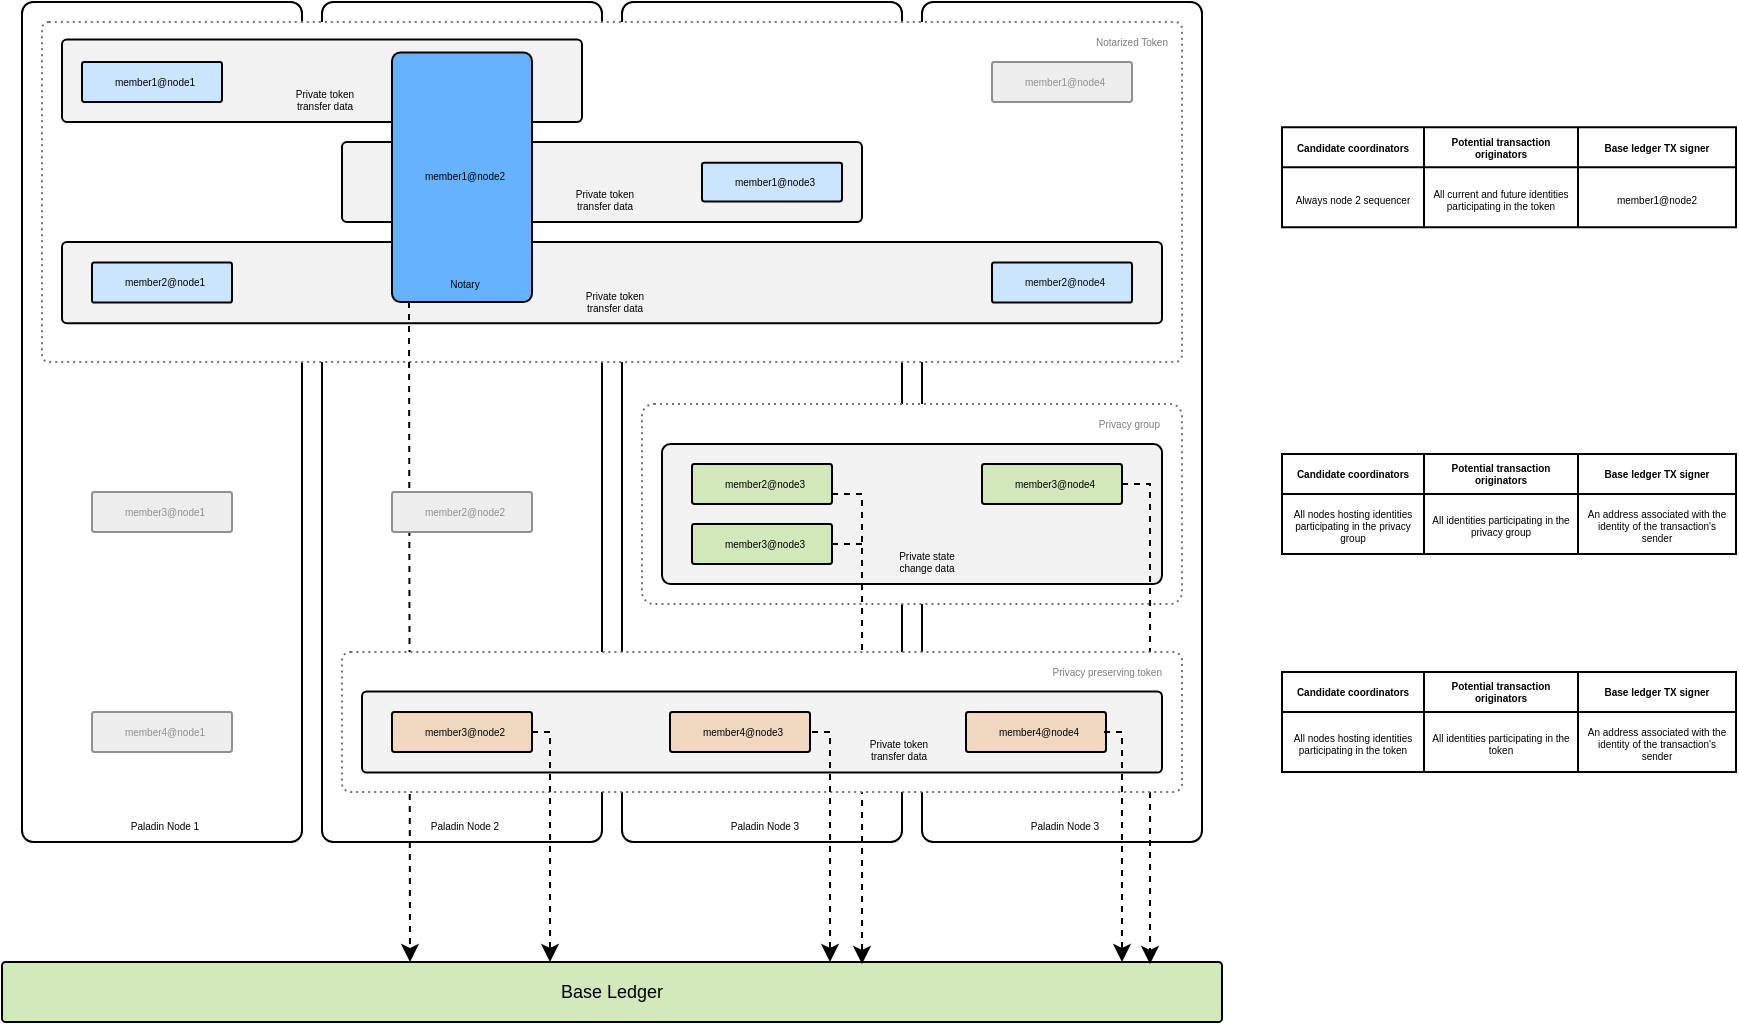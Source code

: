 <mxfile version="25.0.1">
  <diagram name="Page-1" id="tseofZP5oSliSnW_sVjo">
    <mxGraphModel grid="1" page="1" gridSize="10" guides="1" tooltips="1" connect="1" arrows="1" fold="1" pageScale="1" pageWidth="827" pageHeight="1169" math="0" shadow="0">
      <root>
        <mxCell id="0" />
        <mxCell id="1" parent="0" />
        <mxCell id="MFZU3HRR1KX5dudQivj--50" value="Paladin Node 3" style="rounded=1;whiteSpace=wrap;html=1;arcSize=4;align=center;verticalAlign=bottom;fontSize=5;spacingLeft=3;spacingBottom=3;" vertex="1" parent="1">
          <mxGeometry x="470" y="80" width="140" height="420" as="geometry" />
        </mxCell>
        <mxCell id="MFZU3HRR1KX5dudQivj--1" value="Paladin Node 1" style="rounded=1;whiteSpace=wrap;html=1;arcSize=4;align=center;verticalAlign=bottom;fontSize=5;spacingLeft=3;spacingBottom=3;" vertex="1" parent="1">
          <mxGeometry x="20" y="80" width="140" height="420" as="geometry" />
        </mxCell>
        <mxCell id="MFZU3HRR1KX5dudQivj--5" value="" style="shape=table;startSize=0;container=1;collapsible=0;childLayout=tableLayout;fontSize=6;spacingLeft=2;" vertex="1" parent="1">
          <mxGeometry x="650" y="142.65" width="227" height="50" as="geometry" />
        </mxCell>
        <mxCell id="MFZU3HRR1KX5dudQivj--6" value="" style="shape=tableRow;horizontal=0;startSize=0;swimlaneHead=0;swimlaneBody=0;strokeColor=inherit;top=0;left=0;bottom=0;right=0;collapsible=0;dropTarget=0;fillColor=none;points=[[0,0.5],[1,0.5]];portConstraint=eastwest;" vertex="1" parent="MFZU3HRR1KX5dudQivj--5">
          <mxGeometry width="227" height="20" as="geometry" />
        </mxCell>
        <mxCell id="MFZU3HRR1KX5dudQivj--8" value="&lt;span id=&quot;docs-internal-guid-54da5f6f-7fff-2256-3de9-d88a83de717e&quot;&gt;&lt;p dir=&quot;ltr&quot; style=&quot;line-height:1.2;margin-top:0pt;margin-bottom:0pt;&quot;&gt;&lt;span style=&quot;font-family: Arial, sans-serif; background-color: transparent; font-weight: 700; font-variant-numeric: normal; font-variant-east-asian: normal; font-variant-alternates: normal; font-variant-position: normal; font-variant-emoji: normal; vertical-align: baseline; white-space-collapse: preserve;&quot;&gt;&lt;font&gt;Candidate coordinators&lt;/font&gt;&lt;/span&gt;&lt;/p&gt;&lt;/span&gt;" style="shape=partialRectangle;html=1;whiteSpace=wrap;connectable=0;strokeColor=inherit;overflow=hidden;fillColor=none;top=0;left=0;bottom=0;right=0;pointerEvents=1;verticalAlign=middle;horizontal=1;labelPosition=center;verticalLabelPosition=middle;align=center;spacingRight=2;spacingLeft=2;fontSize=5;spacingBottom=2;" vertex="1" parent="MFZU3HRR1KX5dudQivj--6">
          <mxGeometry width="71" height="20" as="geometry">
            <mxRectangle width="71" height="20" as="alternateBounds" />
          </mxGeometry>
        </mxCell>
        <mxCell id="MFZU3HRR1KX5dudQivj--9" value="&lt;span id=&quot;docs-internal-guid-c590954d-7fff-3660-6d2f-7494b4fce300&quot;&gt;&lt;p dir=&quot;ltr&quot; style=&quot;line-height:1.2;margin-top:0pt;margin-bottom:0pt;&quot;&gt;&lt;span style=&quot;font-family: Arial, sans-serif; background-color: transparent; font-weight: 700; font-variant-numeric: normal; font-variant-east-asian: normal; font-variant-alternates: normal; font-variant-position: normal; font-variant-emoji: normal; vertical-align: baseline; white-space-collapse: preserve;&quot;&gt;&lt;font&gt;Potential transaction originators&lt;/font&gt;&lt;/span&gt;&lt;/p&gt;&lt;/span&gt;" style="shape=partialRectangle;html=1;whiteSpace=wrap;connectable=0;strokeColor=inherit;overflow=hidden;fillColor=none;top=0;left=0;bottom=0;right=0;pointerEvents=1;spacingRight=2;spacingLeft=2;fontSize=5;spacingBottom=2;" vertex="1" parent="MFZU3HRR1KX5dudQivj--6">
          <mxGeometry x="71" width="77" height="20" as="geometry">
            <mxRectangle width="77" height="20" as="alternateBounds" />
          </mxGeometry>
        </mxCell>
        <mxCell id="MFZU3HRR1KX5dudQivj--10" value="&lt;span id=&quot;docs-internal-guid-9ef867f7-7fff-45af-5f87-9e835f8e9949&quot;&gt;&lt;font&gt;&lt;p dir=&quot;ltr&quot; style=&quot;line-height: 1.2; margin-top: 0pt; margin-bottom: 0pt;&quot;&gt;&lt;span id=&quot;docs-internal-guid-9ef867f7-7fff-45af-5f87-9e835f8e9949&quot;&gt;&lt;/span&gt;&lt;/p&gt;&lt;p dir=&quot;ltr&quot; style=&quot;line-height: 1.2; margin-top: 0pt; margin-bottom: 0pt;&quot;&gt;&lt;span style=&quot;font-family: Arial, sans-serif; font-weight: 700; white-space-collapse: preserve;&quot;&gt;Base ledger TX signer&lt;/span&gt;&lt;/p&gt;&lt;/font&gt;&lt;/span&gt;" style="shape=partialRectangle;html=1;whiteSpace=wrap;connectable=0;strokeColor=inherit;overflow=hidden;fillColor=none;top=0;left=0;bottom=0;right=0;pointerEvents=1;fontSize=5;spacingBottom=2;" vertex="1" parent="MFZU3HRR1KX5dudQivj--6">
          <mxGeometry x="148" width="79" height="20" as="geometry">
            <mxRectangle width="79" height="20" as="alternateBounds" />
          </mxGeometry>
        </mxCell>
        <mxCell id="MFZU3HRR1KX5dudQivj--11" value="" style="shape=tableRow;horizontal=0;startSize=0;swimlaneHead=0;swimlaneBody=0;strokeColor=inherit;top=0;left=0;bottom=0;right=0;collapsible=0;dropTarget=0;fillColor=none;points=[[0,0.5],[1,0.5]];portConstraint=eastwest;" vertex="1" parent="MFZU3HRR1KX5dudQivj--5">
          <mxGeometry y="20" width="227" height="30" as="geometry" />
        </mxCell>
        <mxCell id="MFZU3HRR1KX5dudQivj--13" value="&lt;font&gt;Always node 2 sequencer&lt;/font&gt;" style="shape=partialRectangle;html=1;whiteSpace=wrap;connectable=0;strokeColor=inherit;overflow=hidden;fillColor=none;top=0;left=0;bottom=0;right=0;pointerEvents=1;spacingRight=2;spacingLeft=2;fontSize=5;" vertex="1" parent="MFZU3HRR1KX5dudQivj--11">
          <mxGeometry width="71" height="30" as="geometry">
            <mxRectangle width="71" height="30" as="alternateBounds" />
          </mxGeometry>
        </mxCell>
        <mxCell id="MFZU3HRR1KX5dudQivj--14" value="&lt;font&gt;All current and future identities participating in the token&lt;/font&gt;" style="shape=partialRectangle;html=1;whiteSpace=wrap;connectable=0;strokeColor=inherit;overflow=hidden;fillColor=none;top=0;left=0;bottom=0;right=0;pointerEvents=1;spacingRight=2;spacingLeft=2;fontSize=5;" vertex="1" parent="MFZU3HRR1KX5dudQivj--11">
          <mxGeometry x="71" width="77" height="30" as="geometry">
            <mxRectangle width="77" height="30" as="alternateBounds" />
          </mxGeometry>
        </mxCell>
        <mxCell id="MFZU3HRR1KX5dudQivj--15" value="&lt;font&gt;member1@node2&lt;/font&gt;" style="shape=partialRectangle;html=1;whiteSpace=wrap;connectable=0;strokeColor=inherit;overflow=hidden;fillColor=none;top=0;left=0;bottom=0;right=0;pointerEvents=1;fontSize=5;" vertex="1" parent="MFZU3HRR1KX5dudQivj--11">
          <mxGeometry x="148" width="79" height="30" as="geometry">
            <mxRectangle width="79" height="30" as="alternateBounds" />
          </mxGeometry>
        </mxCell>
        <mxCell id="MFZU3HRR1KX5dudQivj--41" value="Paladin Node 2" style="rounded=1;whiteSpace=wrap;html=1;arcSize=4;align=center;verticalAlign=bottom;fontSize=5;spacingLeft=3;spacingBottom=3;" vertex="1" parent="1">
          <mxGeometry x="170" y="80" width="140" height="420" as="geometry" />
        </mxCell>
        <mxCell id="MFZU3HRR1KX5dudQivj--42" value="Paladin Node 3" style="rounded=1;whiteSpace=wrap;html=1;arcSize=4;align=center;verticalAlign=bottom;fontSize=5;spacingLeft=3;spacingBottom=3;" vertex="1" parent="1">
          <mxGeometry x="320" y="80" width="140" height="420" as="geometry" />
        </mxCell>
        <mxCell id="MFZU3HRR1KX5dudQivj--39" value="&lt;font color=&quot;#7d7d7d&quot;&gt;Notarized Token&lt;/font&gt;" style="rounded=1;whiteSpace=wrap;html=1;arcSize=2;align=right;verticalAlign=top;fontSize=5;spacingLeft=3;spacingBottom=3;dashed=1;strokeColor=#737373;spacingRight=5;dashPattern=1 2;" vertex="1" parent="1">
          <mxGeometry x="30" y="90" width="570" height="170" as="geometry" />
        </mxCell>
        <mxCell id="MFZU3HRR1KX5dudQivj--44" value="Private token&lt;div&gt;transfer data&lt;/div&gt;" style="rounded=1;whiteSpace=wrap;html=1;arcSize=6;align=center;verticalAlign=bottom;fontSize=5;spacingLeft=3;spacingBottom=3;fillColor=#F2F2F2;" vertex="1" parent="1">
          <mxGeometry x="40" y="98.75" width="260" height="41.25" as="geometry" />
        </mxCell>
        <mxCell id="MFZU3HRR1KX5dudQivj--48" value="member1@node1" style="rounded=1;whiteSpace=wrap;html=1;arcSize=6;align=center;verticalAlign=middle;fontSize=5;spacingLeft=3;spacingBottom=3;fillColor=#CCE5FF;" vertex="1" parent="1">
          <mxGeometry x="50" y="110" width="70" height="20" as="geometry" />
        </mxCell>
        <mxCell id="MFZU3HRR1KX5dudQivj--49" value="Private token&lt;div&gt;transfer data&lt;/div&gt;" style="rounded=1;whiteSpace=wrap;html=1;arcSize=6;align=center;verticalAlign=bottom;fontSize=5;spacingLeft=3;spacingBottom=3;fillColor=#F2F2F2;" vertex="1" parent="1">
          <mxGeometry x="180" y="150" width="260" height="40" as="geometry" />
        </mxCell>
        <mxCell id="MFZU3HRR1KX5dudQivj--47" value="member1@node3" style="rounded=1;whiteSpace=wrap;html=1;arcSize=6;align=center;verticalAlign=middle;fontSize=5;spacingLeft=3;spacingBottom=3;fillColor=#CCE5FF;" vertex="1" parent="1">
          <mxGeometry x="360" y="160.32" width="70" height="19.37" as="geometry" />
        </mxCell>
        <mxCell id="MFZU3HRR1KX5dudQivj--53" value="Private token&lt;div&gt;transfer data&lt;/div&gt;" style="rounded=1;whiteSpace=wrap;html=1;arcSize=6;align=center;verticalAlign=bottom;fontSize=5;spacingLeft=3;spacingBottom=3;fillColor=#F2F2F2;" vertex="1" parent="1">
          <mxGeometry x="40" y="200" width="550" height="40.62" as="geometry" />
        </mxCell>
        <mxCell id="MFZU3HRR1KX5dudQivj--51" value="member2@node4" style="rounded=1;whiteSpace=wrap;html=1;arcSize=6;align=center;verticalAlign=middle;fontSize=5;spacingLeft=3;spacingBottom=3;fillColor=#CCE5FF;" vertex="1" parent="1">
          <mxGeometry x="505" y="210.31" width="70" height="20" as="geometry" />
        </mxCell>
        <mxCell id="MFZU3HRR1KX5dudQivj--52" value="member2@node1" style="rounded=1;whiteSpace=wrap;html=1;arcSize=6;align=center;verticalAlign=middle;fontSize=5;spacingLeft=3;spacingBottom=3;fillColor=#CCE5FF;" vertex="1" parent="1">
          <mxGeometry x="55" y="210.31" width="70" height="20" as="geometry" />
        </mxCell>
        <mxCell id="MFZU3HRR1KX5dudQivj--46" value="member1@node2&lt;div&gt;&lt;br&gt;&lt;/div&gt;&lt;div&gt;&lt;br&gt;&lt;/div&gt;&lt;div&gt;&lt;br&gt;&lt;/div&gt;&lt;div&gt;&lt;br&gt;&lt;/div&gt;&lt;div&gt;&lt;br&gt;&lt;/div&gt;&lt;div&gt;&lt;br&gt;&lt;/div&gt;&lt;div&gt;&lt;br&gt;&lt;/div&gt;&lt;div&gt;&lt;br&gt;&lt;/div&gt;&lt;div&gt;&lt;span style=&quot;background-color: initial;&quot;&gt;Notary&lt;/span&gt;&lt;/div&gt;" style="rounded=1;whiteSpace=wrap;html=1;arcSize=6;align=center;verticalAlign=middle;fontSize=5;spacingLeft=3;spacingBottom=3;fillColor=#66B2FF;spacingTop=54;" vertex="1" parent="1">
          <mxGeometry x="205" y="105.31" width="70" height="124.69" as="geometry" />
        </mxCell>
        <mxCell id="MFZU3HRR1KX5dudQivj--54" value="member1@node4" style="rounded=1;whiteSpace=wrap;html=1;arcSize=6;align=center;verticalAlign=middle;fontSize=5;spacingLeft=3;spacingBottom=3;fillColor=#EDEDED;fontColor=#8F8F8F;strokeColor=#8F8F8F;" vertex="1" parent="1">
          <mxGeometry x="505" y="110" width="70" height="20" as="geometry" />
        </mxCell>
        <mxCell id="MFZU3HRR1KX5dudQivj--55" value="&lt;font color=&quot;#7d7d7d&quot;&gt;Privacy group&lt;/font&gt;" style="rounded=1;whiteSpace=wrap;html=1;arcSize=6;align=right;verticalAlign=top;fontSize=5;spacingLeft=3;spacingBottom=5;dashed=1;strokeColor=#737373;spacingRight=9;dashPattern=1 2;" vertex="1" parent="1">
          <mxGeometry x="330" y="281" width="270" height="100" as="geometry" />
        </mxCell>
        <mxCell id="MFZU3HRR1KX5dudQivj--56" value="" style="shape=table;startSize=0;container=1;collapsible=0;childLayout=tableLayout;fontSize=6;spacingLeft=2;" vertex="1" parent="1">
          <mxGeometry x="650" y="306" width="227" height="50" as="geometry" />
        </mxCell>
        <mxCell id="MFZU3HRR1KX5dudQivj--57" value="" style="shape=tableRow;horizontal=0;startSize=0;swimlaneHead=0;swimlaneBody=0;strokeColor=inherit;top=0;left=0;bottom=0;right=0;collapsible=0;dropTarget=0;fillColor=none;points=[[0,0.5],[1,0.5]];portConstraint=eastwest;spacingBottom=2;" vertex="1" parent="MFZU3HRR1KX5dudQivj--56">
          <mxGeometry width="227" height="20" as="geometry" />
        </mxCell>
        <mxCell id="MFZU3HRR1KX5dudQivj--58" value="&lt;span id=&quot;docs-internal-guid-54da5f6f-7fff-2256-3de9-d88a83de717e&quot;&gt;&lt;p dir=&quot;ltr&quot; style=&quot;line-height:1.2;margin-top:0pt;margin-bottom:0pt;&quot;&gt;&lt;span style=&quot;font-family: Arial, sans-serif; background-color: transparent; font-weight: 700; font-variant-numeric: normal; font-variant-east-asian: normal; font-variant-alternates: normal; font-variant-position: normal; font-variant-emoji: normal; vertical-align: baseline; white-space-collapse: preserve;&quot;&gt;&lt;font&gt;Candidate coordinators&lt;/font&gt;&lt;/span&gt;&lt;/p&gt;&lt;/span&gt;" style="shape=partialRectangle;html=1;whiteSpace=wrap;connectable=0;strokeColor=inherit;overflow=hidden;fillColor=none;top=0;left=0;bottom=0;right=0;pointerEvents=1;verticalAlign=middle;horizontal=1;labelPosition=center;verticalLabelPosition=middle;align=center;spacingRight=2;spacingLeft=2;fontSize=5;spacingBottom=2;" vertex="1" parent="MFZU3HRR1KX5dudQivj--57">
          <mxGeometry width="71" height="20" as="geometry">
            <mxRectangle width="71" height="20" as="alternateBounds" />
          </mxGeometry>
        </mxCell>
        <mxCell id="MFZU3HRR1KX5dudQivj--59" value="&lt;span id=&quot;docs-internal-guid-c590954d-7fff-3660-6d2f-7494b4fce300&quot;&gt;&lt;p dir=&quot;ltr&quot; style=&quot;line-height:1.2;margin-top:0pt;margin-bottom:0pt;&quot;&gt;&lt;span style=&quot;font-family: Arial, sans-serif; background-color: transparent; font-weight: 700; font-variant-numeric: normal; font-variant-east-asian: normal; font-variant-alternates: normal; font-variant-position: normal; font-variant-emoji: normal; vertical-align: baseline; white-space-collapse: preserve;&quot;&gt;&lt;font&gt;Potential transaction originators&lt;/font&gt;&lt;/span&gt;&lt;/p&gt;&lt;/span&gt;" style="shape=partialRectangle;html=1;whiteSpace=wrap;connectable=0;strokeColor=inherit;overflow=hidden;fillColor=none;top=0;left=0;bottom=0;right=0;pointerEvents=1;spacingRight=2;spacingLeft=2;fontSize=5;spacingBottom=2;" vertex="1" parent="MFZU3HRR1KX5dudQivj--57">
          <mxGeometry x="71" width="77" height="20" as="geometry">
            <mxRectangle width="77" height="20" as="alternateBounds" />
          </mxGeometry>
        </mxCell>
        <mxCell id="MFZU3HRR1KX5dudQivj--60" value="&lt;span id=&quot;docs-internal-guid-9ef867f7-7fff-45af-5f87-9e835f8e9949&quot;&gt;&lt;font&gt;&lt;p dir=&quot;ltr&quot; style=&quot;line-height: 1.2; margin-top: 0pt; margin-bottom: 0pt;&quot;&gt;&lt;span id=&quot;docs-internal-guid-9ef867f7-7fff-45af-5f87-9e835f8e9949&quot;&gt;&lt;/span&gt;&lt;/p&gt;&lt;p dir=&quot;ltr&quot; style=&quot;line-height: 1.2; margin-top: 0pt; margin-bottom: 0pt;&quot;&gt;&lt;span style=&quot;font-family: Arial, sans-serif; font-weight: 700; white-space-collapse: preserve;&quot;&gt;Base ledger TX signer&lt;/span&gt;&lt;/p&gt;&lt;/font&gt;&lt;/span&gt;" style="shape=partialRectangle;html=1;whiteSpace=wrap;connectable=0;strokeColor=inherit;overflow=hidden;fillColor=none;top=0;left=0;bottom=0;right=0;pointerEvents=1;fontSize=5;spacingBottom=2;" vertex="1" parent="MFZU3HRR1KX5dudQivj--57">
          <mxGeometry x="148" width="79" height="20" as="geometry">
            <mxRectangle width="79" height="20" as="alternateBounds" />
          </mxGeometry>
        </mxCell>
        <mxCell id="MFZU3HRR1KX5dudQivj--61" value="" style="shape=tableRow;horizontal=0;startSize=0;swimlaneHead=0;swimlaneBody=0;strokeColor=inherit;top=0;left=0;bottom=0;right=0;collapsible=0;dropTarget=0;fillColor=none;points=[[0,0.5],[1,0.5]];portConstraint=eastwest;" vertex="1" parent="MFZU3HRR1KX5dudQivj--56">
          <mxGeometry y="20" width="227" height="30" as="geometry" />
        </mxCell>
        <mxCell id="MFZU3HRR1KX5dudQivj--62" value="&lt;font&gt;All nodes hosting identities participating in the privacy group&lt;/font&gt;" style="shape=partialRectangle;html=1;whiteSpace=wrap;connectable=0;strokeColor=inherit;overflow=hidden;fillColor=none;top=0;left=0;bottom=0;right=0;pointerEvents=1;spacingRight=2;spacingLeft=2;fontSize=5;" vertex="1" parent="MFZU3HRR1KX5dudQivj--61">
          <mxGeometry width="71" height="30" as="geometry">
            <mxRectangle width="71" height="30" as="alternateBounds" />
          </mxGeometry>
        </mxCell>
        <mxCell id="MFZU3HRR1KX5dudQivj--63" value="&lt;font&gt;All identities participating in the privacy group&lt;/font&gt;" style="shape=partialRectangle;html=1;whiteSpace=wrap;connectable=0;strokeColor=inherit;overflow=hidden;fillColor=none;top=0;left=0;bottom=0;right=0;pointerEvents=1;spacingRight=2;spacingLeft=2;fontSize=5;" vertex="1" parent="MFZU3HRR1KX5dudQivj--61">
          <mxGeometry x="71" width="77" height="30" as="geometry">
            <mxRectangle width="77" height="30" as="alternateBounds" />
          </mxGeometry>
        </mxCell>
        <mxCell id="MFZU3HRR1KX5dudQivj--64" value="An address associated with the identity of the transaction&#39;s sender" style="shape=partialRectangle;html=1;whiteSpace=wrap;connectable=0;strokeColor=inherit;overflow=hidden;fillColor=none;top=0;left=0;bottom=0;right=0;pointerEvents=1;fontSize=5;spacingLeft=2;spacingRight=2;" vertex="1" parent="MFZU3HRR1KX5dudQivj--61">
          <mxGeometry x="148" width="79" height="30" as="geometry">
            <mxRectangle width="79" height="30" as="alternateBounds" />
          </mxGeometry>
        </mxCell>
        <mxCell id="MFZU3HRR1KX5dudQivj--65" value="Private state&lt;div&gt;change data&lt;/div&gt;" style="rounded=1;whiteSpace=wrap;html=1;arcSize=6;align=center;verticalAlign=bottom;fontSize=5;spacingLeft=15;spacingBottom=3;fillColor=#F2F2F2;" vertex="1" parent="1">
          <mxGeometry x="340" y="301" width="250" height="70" as="geometry" />
        </mxCell>
        <mxCell id="MFZU3HRR1KX5dudQivj--66" value="member3@node4" style="rounded=1;whiteSpace=wrap;html=1;arcSize=6;align=center;verticalAlign=middle;fontSize=5;spacingLeft=3;spacingBottom=3;fillColor=#D1E8BA;" vertex="1" parent="1">
          <mxGeometry x="500" y="311" width="70" height="20" as="geometry" />
        </mxCell>
        <mxCell id="MFZU3HRR1KX5dudQivj--71" value="member2@node3" style="rounded=1;whiteSpace=wrap;html=1;arcSize=6;align=center;verticalAlign=middle;fontSize=5;spacingLeft=3;spacingBottom=3;fillColor=#D1E8BA;" vertex="1" parent="1">
          <mxGeometry x="355" y="311" width="70" height="20" as="geometry" />
        </mxCell>
        <mxCell id="MFZU3HRR1KX5dudQivj--72" value="Base Ledger" style="rounded=1;whiteSpace=wrap;html=1;arcSize=6;align=center;verticalAlign=middle;fontSize=9;spacingLeft=0;spacingBottom=0;fillColor=#D1E8BA;" vertex="1" parent="1">
          <mxGeometry x="10" y="560" width="610" height="30" as="geometry" />
        </mxCell>
        <mxCell id="MFZU3HRR1KX5dudQivj--81" value="" style="shape=table;startSize=0;container=1;collapsible=0;childLayout=tableLayout;fontSize=6;spacingLeft=2;" vertex="1" parent="1">
          <mxGeometry x="650" y="415" width="227" height="50" as="geometry" />
        </mxCell>
        <mxCell id="MFZU3HRR1KX5dudQivj--82" value="" style="shape=tableRow;horizontal=0;startSize=0;swimlaneHead=0;swimlaneBody=0;strokeColor=inherit;top=0;left=0;bottom=0;right=0;collapsible=0;dropTarget=0;fillColor=none;points=[[0,0.5],[1,0.5]];portConstraint=eastwest;" vertex="1" parent="MFZU3HRR1KX5dudQivj--81">
          <mxGeometry width="227" height="20" as="geometry" />
        </mxCell>
        <mxCell id="MFZU3HRR1KX5dudQivj--83" value="&lt;span id=&quot;docs-internal-guid-54da5f6f-7fff-2256-3de9-d88a83de717e&quot;&gt;&lt;p dir=&quot;ltr&quot; style=&quot;line-height:1.2;margin-top:0pt;margin-bottom:0pt;&quot;&gt;&lt;span style=&quot;font-family: Arial, sans-serif; background-color: transparent; font-weight: 700; font-variant-numeric: normal; font-variant-east-asian: normal; font-variant-alternates: normal; font-variant-position: normal; font-variant-emoji: normal; vertical-align: baseline; white-space-collapse: preserve;&quot;&gt;&lt;font&gt;Candidate coordinators&lt;/font&gt;&lt;/span&gt;&lt;/p&gt;&lt;/span&gt;" style="shape=partialRectangle;html=1;whiteSpace=wrap;connectable=0;strokeColor=inherit;overflow=hidden;fillColor=none;top=0;left=0;bottom=0;right=0;pointerEvents=1;verticalAlign=middle;horizontal=1;labelPosition=center;verticalLabelPosition=middle;align=center;spacingRight=2;spacingLeft=2;fontSize=5;spacingBottom=2;" vertex="1" parent="MFZU3HRR1KX5dudQivj--82">
          <mxGeometry width="71" height="20" as="geometry">
            <mxRectangle width="71" height="20" as="alternateBounds" />
          </mxGeometry>
        </mxCell>
        <mxCell id="MFZU3HRR1KX5dudQivj--84" value="&lt;span id=&quot;docs-internal-guid-c590954d-7fff-3660-6d2f-7494b4fce300&quot;&gt;&lt;p dir=&quot;ltr&quot; style=&quot;line-height:1.2;margin-top:0pt;margin-bottom:0pt;&quot;&gt;&lt;span style=&quot;font-family: Arial, sans-serif; background-color: transparent; font-weight: 700; font-variant-numeric: normal; font-variant-east-asian: normal; font-variant-alternates: normal; font-variant-position: normal; font-variant-emoji: normal; vertical-align: baseline; white-space-collapse: preserve;&quot;&gt;&lt;font&gt;Potential transaction originators&lt;/font&gt;&lt;/span&gt;&lt;/p&gt;&lt;/span&gt;" style="shape=partialRectangle;html=1;whiteSpace=wrap;connectable=0;strokeColor=inherit;overflow=hidden;fillColor=none;top=0;left=0;bottom=0;right=0;pointerEvents=1;spacingRight=2;spacingLeft=2;fontSize=5;spacingBottom=2;" vertex="1" parent="MFZU3HRR1KX5dudQivj--82">
          <mxGeometry x="71" width="77" height="20" as="geometry">
            <mxRectangle width="77" height="20" as="alternateBounds" />
          </mxGeometry>
        </mxCell>
        <mxCell id="MFZU3HRR1KX5dudQivj--85" value="&lt;span id=&quot;docs-internal-guid-9ef867f7-7fff-45af-5f87-9e835f8e9949&quot;&gt;&lt;font&gt;&lt;p dir=&quot;ltr&quot; style=&quot;line-height: 1.2; margin-top: 0pt; margin-bottom: 0pt;&quot;&gt;&lt;span id=&quot;docs-internal-guid-9ef867f7-7fff-45af-5f87-9e835f8e9949&quot;&gt;&lt;/span&gt;&lt;/p&gt;&lt;p dir=&quot;ltr&quot; style=&quot;line-height: 1.2; margin-top: 0pt; margin-bottom: 0pt;&quot;&gt;&lt;span style=&quot;font-family: Arial, sans-serif; font-weight: 700; white-space-collapse: preserve;&quot;&gt;Base ledger TX signer&lt;/span&gt;&lt;/p&gt;&lt;/font&gt;&lt;/span&gt;" style="shape=partialRectangle;html=1;whiteSpace=wrap;connectable=0;strokeColor=inherit;overflow=hidden;fillColor=none;top=0;left=0;bottom=0;right=0;pointerEvents=1;fontSize=5;spacingBottom=2;" vertex="1" parent="MFZU3HRR1KX5dudQivj--82">
          <mxGeometry x="148" width="79" height="20" as="geometry">
            <mxRectangle width="79" height="20" as="alternateBounds" />
          </mxGeometry>
        </mxCell>
        <mxCell id="MFZU3HRR1KX5dudQivj--86" value="" style="shape=tableRow;horizontal=0;startSize=0;swimlaneHead=0;swimlaneBody=0;strokeColor=inherit;top=0;left=0;bottom=0;right=0;collapsible=0;dropTarget=0;fillColor=none;points=[[0,0.5],[1,0.5]];portConstraint=eastwest;" vertex="1" parent="MFZU3HRR1KX5dudQivj--81">
          <mxGeometry y="20" width="227" height="30" as="geometry" />
        </mxCell>
        <mxCell id="MFZU3HRR1KX5dudQivj--87" value="All nodes hosting identities participating in the token" style="shape=partialRectangle;html=1;whiteSpace=wrap;connectable=0;strokeColor=inherit;overflow=hidden;fillColor=none;top=0;left=0;bottom=0;right=0;pointerEvents=1;spacingRight=2;spacingLeft=2;fontSize=5;" vertex="1" parent="MFZU3HRR1KX5dudQivj--86">
          <mxGeometry width="71" height="30" as="geometry">
            <mxRectangle width="71" height="30" as="alternateBounds" />
          </mxGeometry>
        </mxCell>
        <mxCell id="MFZU3HRR1KX5dudQivj--88" value="All identities participating in the token" style="shape=partialRectangle;html=1;whiteSpace=wrap;connectable=0;strokeColor=inherit;overflow=hidden;fillColor=none;top=0;left=0;bottom=0;right=0;pointerEvents=1;spacingRight=2;spacingLeft=2;fontSize=5;" vertex="1" parent="MFZU3HRR1KX5dudQivj--86">
          <mxGeometry x="71" width="77" height="30" as="geometry">
            <mxRectangle width="77" height="30" as="alternateBounds" />
          </mxGeometry>
        </mxCell>
        <mxCell id="MFZU3HRR1KX5dudQivj--89" value="&lt;font&gt;An address associated with the identity of the transaction&#39;s sender&lt;/font&gt;" style="shape=partialRectangle;html=1;whiteSpace=wrap;connectable=0;strokeColor=inherit;overflow=hidden;fillColor=none;top=0;left=0;bottom=0;right=0;pointerEvents=1;fontSize=5;spacingLeft=2;spacingRight=2;" vertex="1" parent="MFZU3HRR1KX5dudQivj--86">
          <mxGeometry x="148" width="79" height="30" as="geometry">
            <mxRectangle width="79" height="30" as="alternateBounds" />
          </mxGeometry>
        </mxCell>
        <mxCell id="MFZU3HRR1KX5dudQivj--93" value="" style="endArrow=classic;html=1;rounded=0;exitX=0.25;exitY=1;exitDx=0;exitDy=0;dashed=1;" edge="1" parent="1">
          <mxGeometry width="50" height="50" relative="1" as="geometry">
            <mxPoint x="213.5" y="230" as="sourcePoint" />
            <mxPoint x="214" y="560" as="targetPoint" />
          </mxGeometry>
        </mxCell>
        <mxCell id="MFZU3HRR1KX5dudQivj--99" value="" style="endArrow=classic;html=1;rounded=0;exitX=1;exitY=0.75;exitDx=0;exitDy=0;dashed=1;" edge="1" parent="1" source="MFZU3HRR1KX5dudQivj--71">
          <mxGeometry width="50" height="50" relative="1" as="geometry">
            <mxPoint x="425" y="331" as="sourcePoint" />
            <mxPoint x="440" y="561" as="targetPoint" />
            <Array as="points">
              <mxPoint x="440" y="326" />
            </Array>
          </mxGeometry>
        </mxCell>
        <mxCell id="MFZU3HRR1KX5dudQivj--100" value="" style="endArrow=classic;html=1;rounded=0;exitX=1;exitY=0.5;exitDx=0;exitDy=0;dashed=1;" edge="1" parent="1" source="MFZU3HRR1KX5dudQivj--66">
          <mxGeometry width="50" height="50" relative="1" as="geometry">
            <mxPoint x="574" y="321" as="sourcePoint" />
            <mxPoint x="584" y="561" as="targetPoint" />
            <Array as="points">
              <mxPoint x="584" y="321" />
            </Array>
          </mxGeometry>
        </mxCell>
        <mxCell id="MFZU3HRR1KX5dudQivj--101" value="member3@node3" style="rounded=1;whiteSpace=wrap;html=1;arcSize=6;align=center;verticalAlign=middle;fontSize=5;spacingLeft=3;spacingBottom=3;fillColor=#D1E8BA;" vertex="1" parent="1">
          <mxGeometry x="355" y="341" width="70" height="20" as="geometry" />
        </mxCell>
        <mxCell id="MFZU3HRR1KX5dudQivj--104" value="" style="endArrow=none;dashed=1;html=1;rounded=0;exitX=1;exitY=0.5;exitDx=0;exitDy=0;" edge="1" parent="1" source="MFZU3HRR1KX5dudQivj--101">
          <mxGeometry width="50" height="50" relative="1" as="geometry">
            <mxPoint x="410" y="381" as="sourcePoint" />
            <mxPoint x="440" y="351" as="targetPoint" />
          </mxGeometry>
        </mxCell>
        <mxCell id="MFZU3HRR1KX5dudQivj--73" value="&lt;font color=&quot;#7d7d7d&quot;&gt;Privacy preserving token&lt;/font&gt;" style="rounded=1;whiteSpace=wrap;html=1;arcSize=6;align=right;verticalAlign=top;fontSize=5;spacingLeft=3;spacingBottom=3;dashed=1;strokeColor=#737373;spacingRight=8;dashPattern=1 2;" vertex="1" parent="1">
          <mxGeometry x="180" y="405" width="420" height="70" as="geometry" />
        </mxCell>
        <mxCell id="MFZU3HRR1KX5dudQivj--74" value="Private token&lt;div&gt;transfer data&lt;/div&gt;" style="rounded=1;whiteSpace=wrap;html=1;arcSize=6;align=center;verticalAlign=bottom;fontSize=5;spacingLeft=137;spacingBottom=3;fillColor=#F2F2F2;" vertex="1" parent="1">
          <mxGeometry x="190" y="424.69" width="400" height="40.62" as="geometry" />
        </mxCell>
        <mxCell id="MFZU3HRR1KX5dudQivj--75" value="member4@node3" style="rounded=1;whiteSpace=wrap;html=1;arcSize=6;align=center;verticalAlign=middle;fontSize=5;spacingLeft=3;spacingBottom=3;fillColor=#F0D8C0;" vertex="1" parent="1">
          <mxGeometry x="344" y="435" width="70" height="20" as="geometry" />
        </mxCell>
        <mxCell id="MFZU3HRR1KX5dudQivj--77" value="member3@node2" style="rounded=1;whiteSpace=wrap;html=1;arcSize=6;align=center;verticalAlign=middle;fontSize=5;spacingLeft=3;spacingBottom=3;fillColor=#F0D8C0;" vertex="1" parent="1">
          <mxGeometry x="205" y="435" width="70" height="20" as="geometry" />
        </mxCell>
        <mxCell id="MFZU3HRR1KX5dudQivj--79" value="member4@node4" style="rounded=1;whiteSpace=wrap;html=1;arcSize=6;align=center;verticalAlign=middle;fontSize=5;spacingLeft=3;spacingBottom=3;fillColor=#F0D8C0;" vertex="1" parent="1">
          <mxGeometry x="492" y="435" width="70" height="20" as="geometry" />
        </mxCell>
        <mxCell id="MFZU3HRR1KX5dudQivj--103" value="" style="endArrow=classic;html=1;rounded=0;exitX=1;exitY=0.5;exitDx=0;exitDy=0;dashed=1;" edge="1" parent="1">
          <mxGeometry width="50" height="50" relative="1" as="geometry">
            <mxPoint x="275" y="445" as="sourcePoint" />
            <mxPoint x="284" y="560" as="targetPoint" />
            <Array as="points">
              <mxPoint x="284" y="445" />
            </Array>
          </mxGeometry>
        </mxCell>
        <mxCell id="MFZU3HRR1KX5dudQivj--97" value="" style="endArrow=classic;html=1;rounded=0;exitX=1;exitY=0.5;exitDx=0;exitDy=0;dashed=1;" edge="1" parent="1">
          <mxGeometry width="50" height="50" relative="1" as="geometry">
            <mxPoint x="415" y="445" as="sourcePoint" />
            <mxPoint x="424" y="560" as="targetPoint" />
            <Array as="points">
              <mxPoint x="424" y="445" />
            </Array>
          </mxGeometry>
        </mxCell>
        <mxCell id="MFZU3HRR1KX5dudQivj--102" value="" style="endArrow=classic;html=1;rounded=0;exitX=1;exitY=0.5;exitDx=0;exitDy=0;dashed=1;" edge="1" parent="1">
          <mxGeometry width="50" height="50" relative="1" as="geometry">
            <mxPoint x="561" y="445" as="sourcePoint" />
            <mxPoint x="570" y="560" as="targetPoint" />
            <Array as="points">
              <mxPoint x="570" y="445" />
            </Array>
          </mxGeometry>
        </mxCell>
        <mxCell id="MFZU3HRR1KX5dudQivj--105" value="&lt;font color=&quot;#8f8f8f&quot;&gt;member4@node1&lt;/font&gt;" style="rounded=1;whiteSpace=wrap;html=1;arcSize=6;align=center;verticalAlign=middle;fontSize=5;spacingLeft=3;spacingBottom=3;fillColor=#EDEDED;strokeColor=#8F8F8F;" vertex="1" parent="1">
          <mxGeometry x="55" y="435" width="70" height="20" as="geometry" />
        </mxCell>
        <mxCell id="MFZU3HRR1KX5dudQivj--106" value="member3@node1" style="rounded=1;whiteSpace=wrap;html=1;arcSize=6;align=center;verticalAlign=middle;fontSize=5;spacingLeft=3;spacingBottom=3;fillColor=#EDEDED;fontColor=#8F8F8F;strokeColor=#8F8F8F;" vertex="1" parent="1">
          <mxGeometry x="55" y="325" width="70" height="20" as="geometry" />
        </mxCell>
        <mxCell id="MFZU3HRR1KX5dudQivj--107" value="&lt;font color=&quot;#8f8f8f&quot;&gt;member2@node2&lt;/font&gt;" style="rounded=1;whiteSpace=wrap;html=1;arcSize=6;align=center;verticalAlign=middle;fontSize=5;spacingLeft=3;spacingBottom=3;fillColor=#EDEDED;strokeColor=#8F8F8F;" vertex="1" parent="1">
          <mxGeometry x="205" y="325" width="70" height="20" as="geometry" />
        </mxCell>
      </root>
    </mxGraphModel>
  </diagram>
</mxfile>
